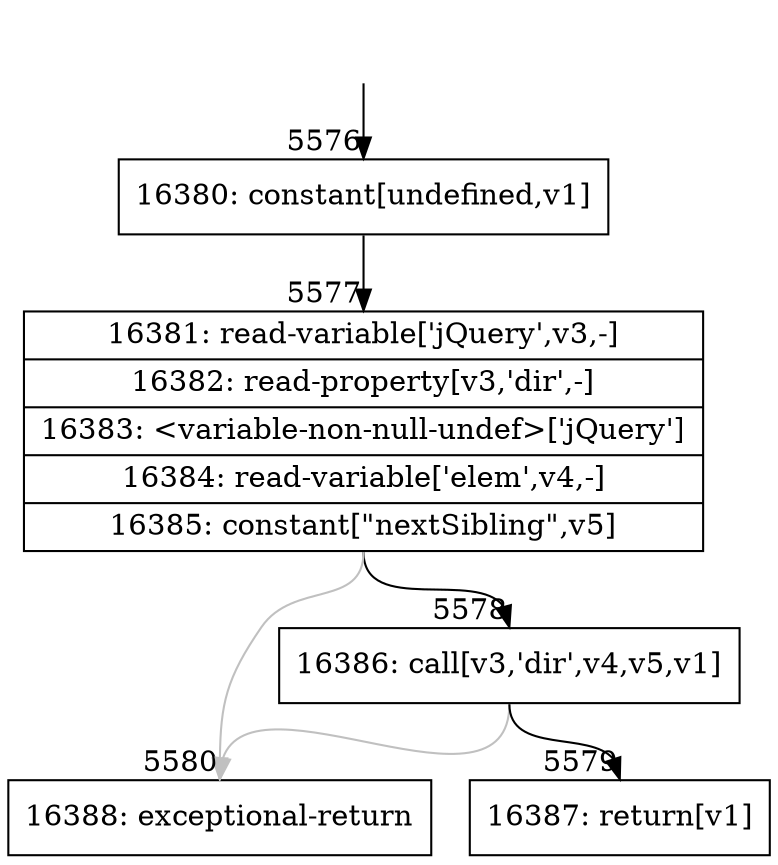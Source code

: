 digraph {
rankdir="TD"
BB_entry355[shape=none,label=""];
BB_entry355 -> BB5576 [tailport=s, headport=n, headlabel="    5576"]
BB5576 [shape=record label="{16380: constant[undefined,v1]}" ] 
BB5576 -> BB5577 [tailport=s, headport=n, headlabel="      5577"]
BB5577 [shape=record label="{16381: read-variable['jQuery',v3,-]|16382: read-property[v3,'dir',-]|16383: \<variable-non-null-undef\>['jQuery']|16384: read-variable['elem',v4,-]|16385: constant[\"nextSibling\",v5]}" ] 
BB5577 -> BB5578 [tailport=s, headport=n, headlabel="      5578"]
BB5577 -> BB5580 [tailport=s, headport=n, color=gray, headlabel="      5580"]
BB5578 [shape=record label="{16386: call[v3,'dir',v4,v5,v1]}" ] 
BB5578 -> BB5579 [tailport=s, headport=n, headlabel="      5579"]
BB5578 -> BB5580 [tailport=s, headport=n, color=gray]
BB5579 [shape=record label="{16387: return[v1]}" ] 
BB5580 [shape=record label="{16388: exceptional-return}" ] 
}

